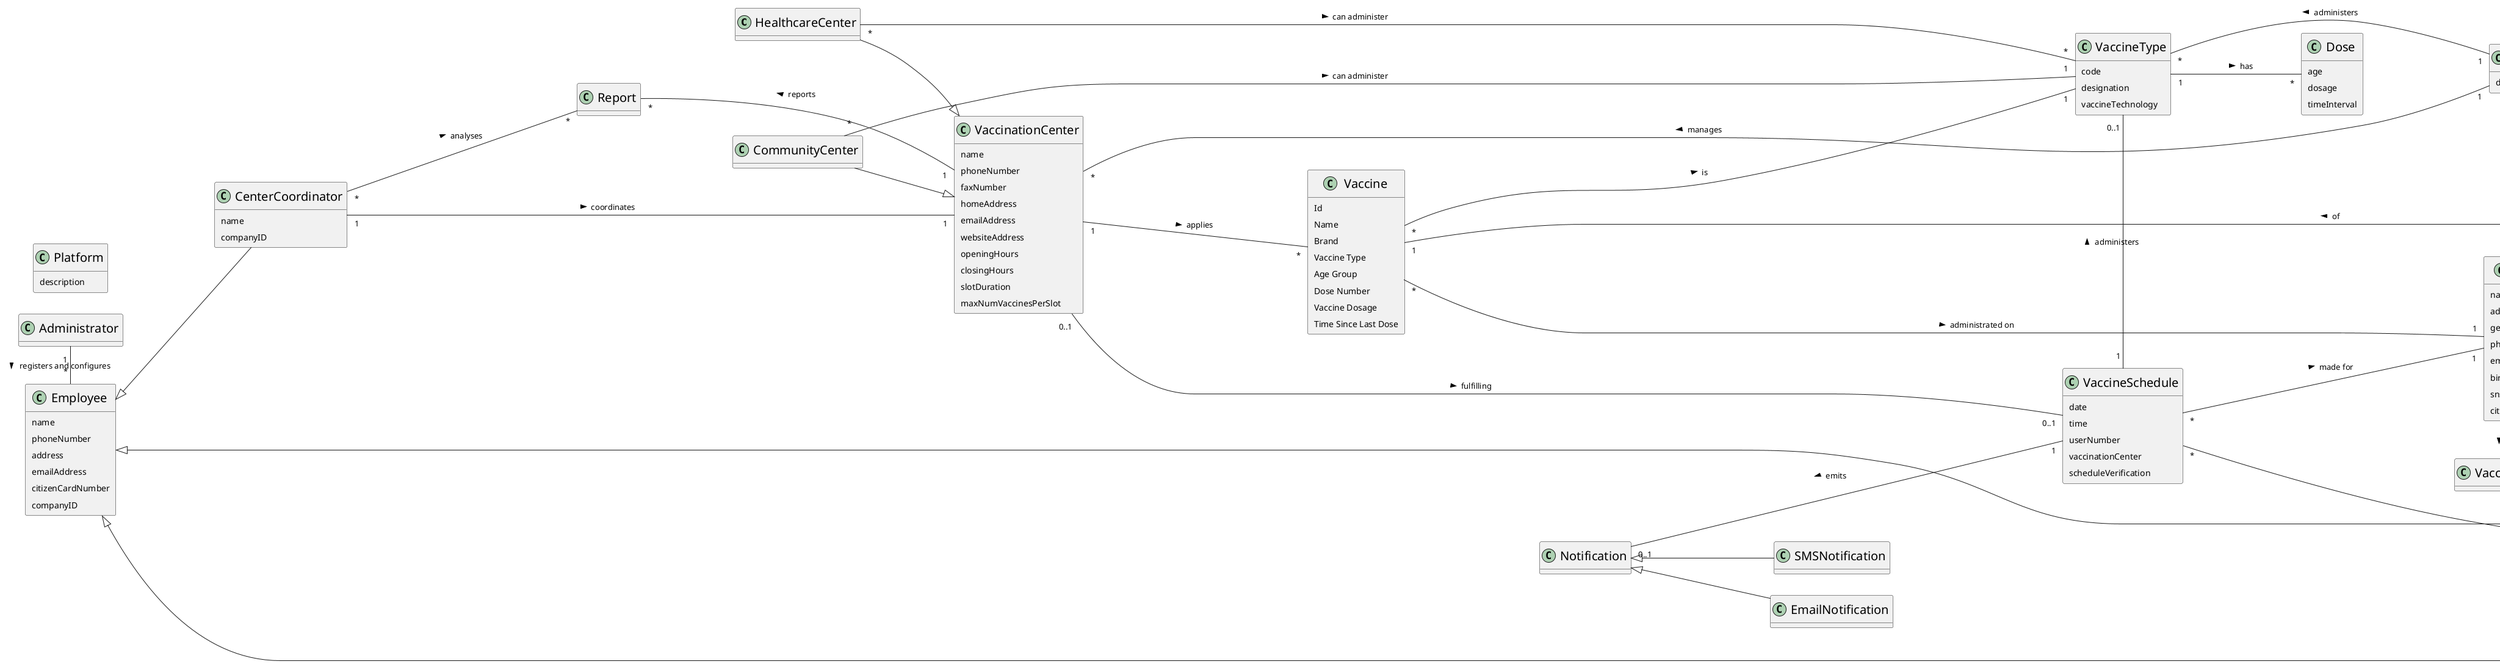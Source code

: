  @startuml
left to right direction
hide methods
skinparam classFontSize 20
skinparam padding 4
skinparam ranksep 150

class HealthcareCenter{
}

class Report

class CenterCoordinator{
name
companyID
}

class Company{
designation
}

class Administrator

class Vaccine{
Id
Name
Brand
Vaccine Type
Age Group
Dose Number
Vaccine Dosage
Time Since Last Dose
}

class VaccineSchedule{
date
time
userNumber
vaccinationCenter
scheduleVerification
}

class Receptionist

class SNSUser{
name
address
gender
phoneNumber
email
birthDate
snsUserNumber
citizenCardNumber
}

class Notification

class SMSNotification

class EmailNotification

class Report

class Dose{
age
dosage
timeInterval
}

class VaccineAdministration{
designation
ageGroup
}

class Nurse

class AdverseReaction

class RecoveryRoom{
listUsers
}


class CommunityCenter{
}

class VaccinationCenter{
name
phoneNumber
faxNumber
homeAddress
emailAddress
websiteAddress
openingHours
closingHours
slotDuration
maxNumVaccinesPerSlot
}

class VaccineType{
code
designation
vaccineTechnology
}

class VaccinationCertificate

class WaitingRoom

class Employee{
name
phoneNumber
address
emailAddress
citizenCardNumber
companyID
}
class Platform{
description
}

Employee <|-down- Nurse
Employee <|-down- Receptionist
Employee <|-down- CenterCoordinator

Company "1" -up-- "*" VaccinationCenter : manages >
Company "1" -up-- "*" VaccineType : administers >

VaccinationCenter <|-up- HealthcareCenter
VaccinationCenter <|-up- CommunityCenter
VaccinationCenter "1" -down-- "*"Vaccine : applies >
VaccinationCenter "1" -up-- "*" Report : reports >

Vaccine "*" -down--- "1" VaccineType : is >
Vaccine "1" -down-- "*" VaccineAdministration : of <
Vaccine "*" -down-- "1" SNSUser : > administrated on
VaccinationCenter "0..1" -right- "0..1" VaccineSchedule : > fulfilling
VaccineType "1" -down- "*" Dose : has >
VaccineAdministration "1" -up- "*" Nurse : executed by >


HealthcareCenter "*" -down- "*" VaccineType : can administer >
CommunityCenter "*" -right- "1" VaccineType : can administer >


CenterCoordinator "1" -left- "1" VaccinationCenter : coordinates >
CenterCoordinator "*" --- "*" Report : analyses >

Administrator "1" -right- "*" Employee : registers and configures >

SNSUser "1" -right-- "1" VaccinationCertificate : requests >

VaccineSchedule "*" -down-- "1" SNSUser : made for >
VaccineSchedule "1" -left-- "0..1" VaccineType : administers >

Receptionist "*" -up-- "*" SNSUser : registers arrival of >
Receptionist "*" -down--- "*" VaccineSchedule : confirms >
Receptionist "1..*"-right-- "1..*"WaitingRoom : sends SNS user to >

Nurse "*" -down--- "1..*" WaitingRoom : sends SNS user to >
(Nurse, WaitingRoom) .. UserHealthHistoric
Nurse "1" -up-- "*" VaccinationCertificate : issues and delivers >
VaccineAdministration "*" -down-- "1" RecoveryRoom : sends user to >
(VaccineAdministration, RecoveryRoom) .. AdverseReaction

VaccineSchedule "1" -up-- "0..1" Notification : emits >

Notification <|-- SMSNotification
Notification <|-- EmailNotification
@enduml